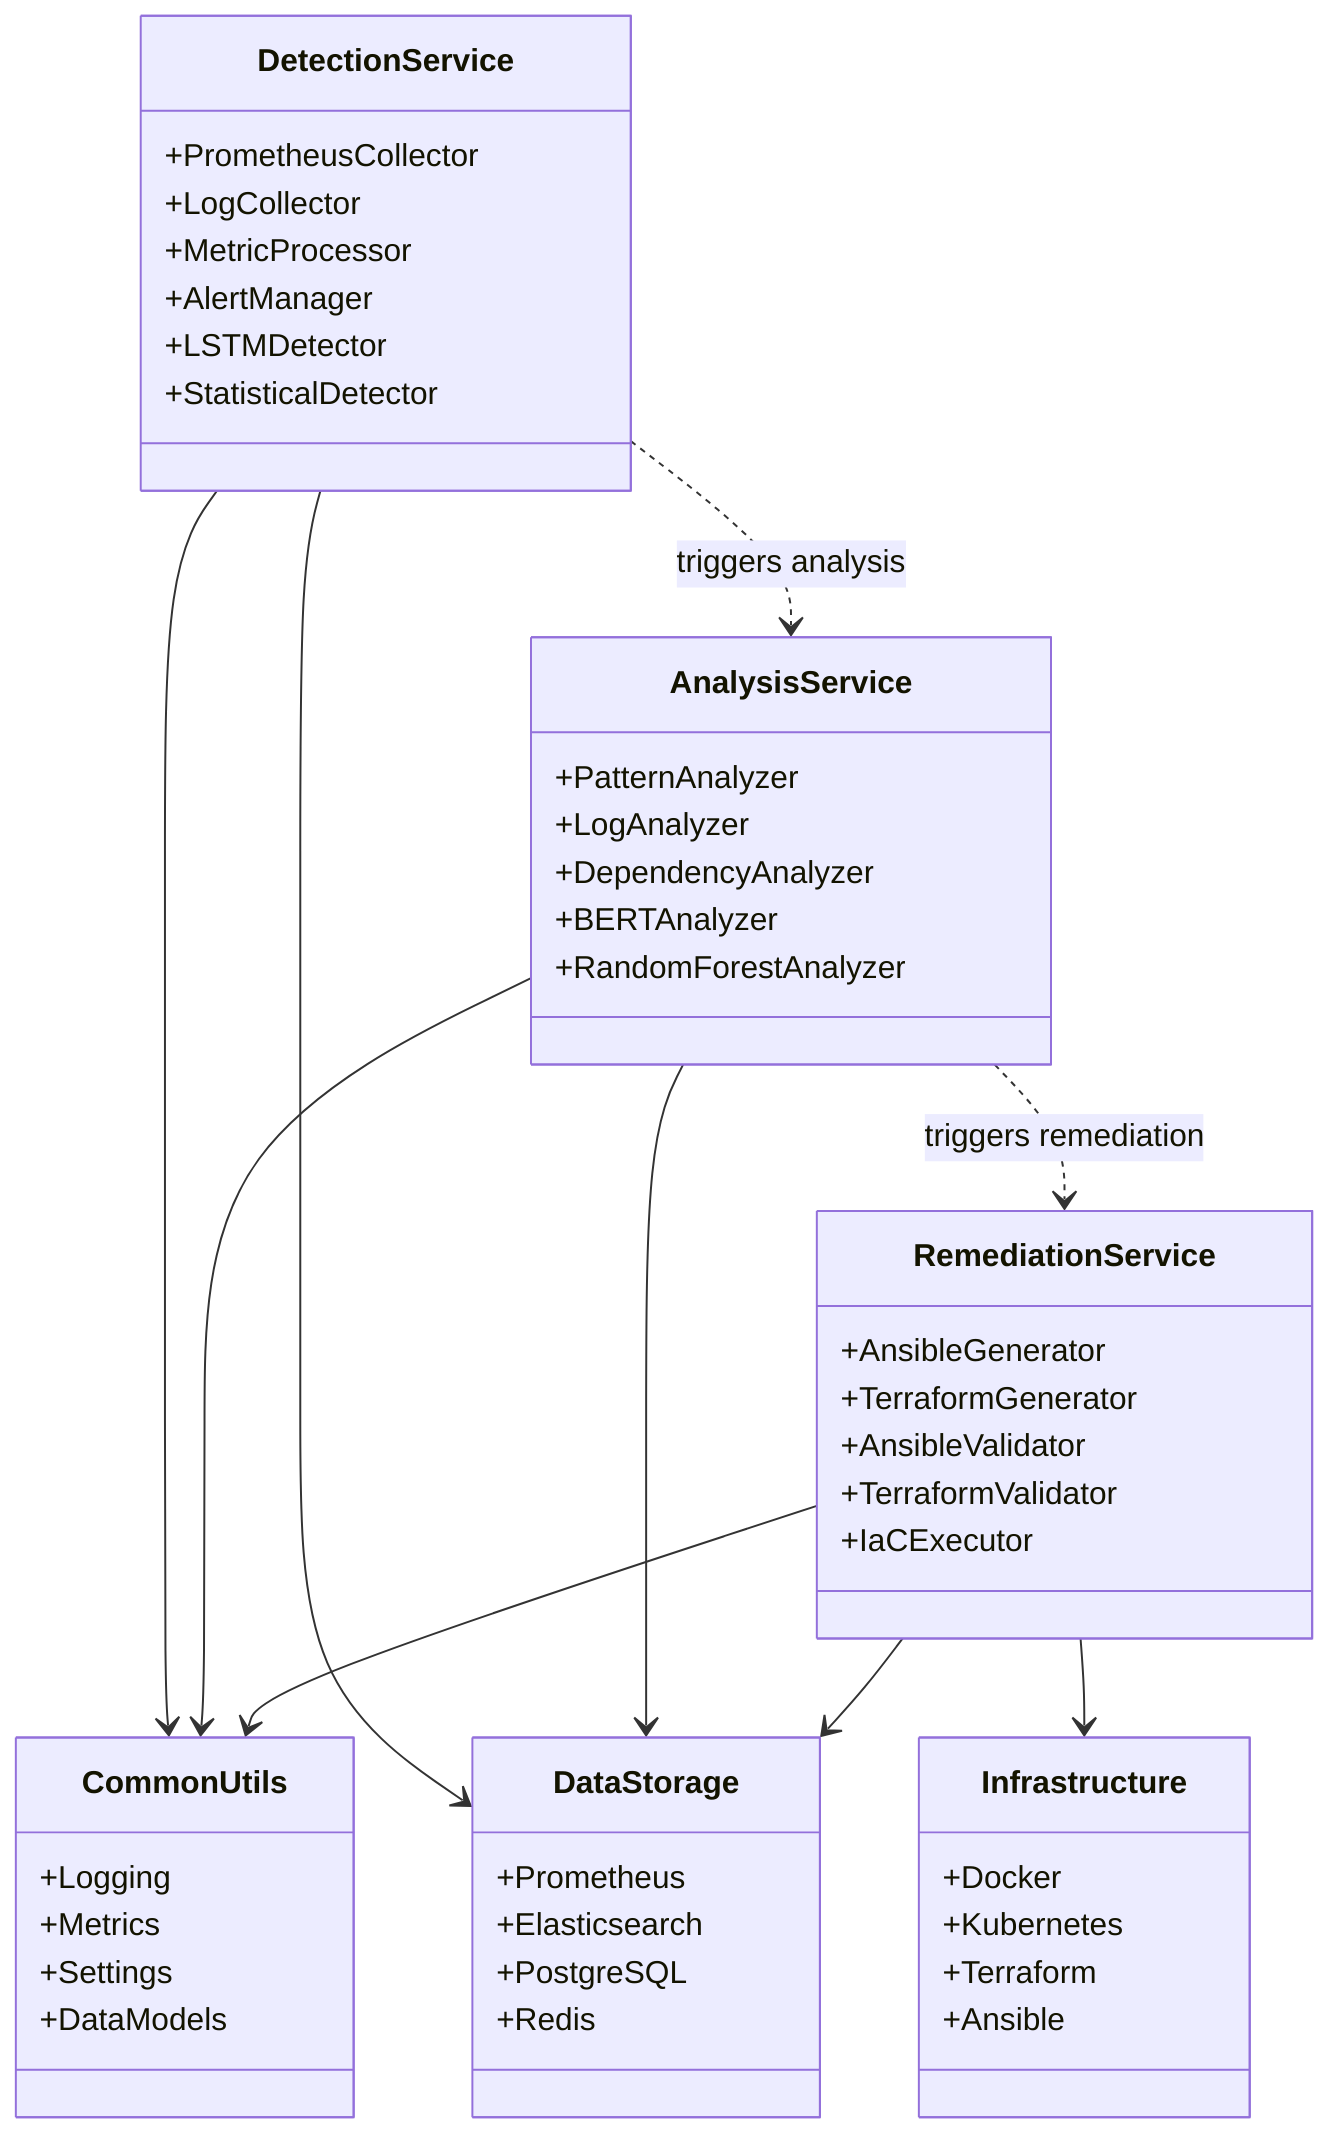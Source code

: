 classDiagram
    class DetectionService {
        +PrometheusCollector
        +LogCollector
        +MetricProcessor
        +AlertManager
        +LSTMDetector
        +StatisticalDetector
    }

    class AnalysisService {
        +PatternAnalyzer
        +LogAnalyzer
        +DependencyAnalyzer
        +BERTAnalyzer
        +RandomForestAnalyzer
    }

    class RemediationService {
        +AnsibleGenerator
        +TerraformGenerator
        +AnsibleValidator
        +TerraformValidator
        +IaCExecutor
    }

    class CommonUtils {
        +Logging
        +Metrics
        +Settings
        +DataModels
    }

    class Infrastructure {
        +Docker
        +Kubernetes
        +Terraform
        +Ansible
    }

    class DataStorage {
        +Prometheus
        +Elasticsearch
        +PostgreSQL
        +Redis
    }

    DetectionService --> CommonUtils
    AnalysisService --> CommonUtils
    RemediationService --> CommonUtils

    DetectionService --> DataStorage
    AnalysisService --> DataStorage
    RemediationService --> DataStorage

    RemediationService --> Infrastructure

    DetectionService ..> AnalysisService : triggers analysis
    AnalysisService ..> RemediationService : triggers remediation